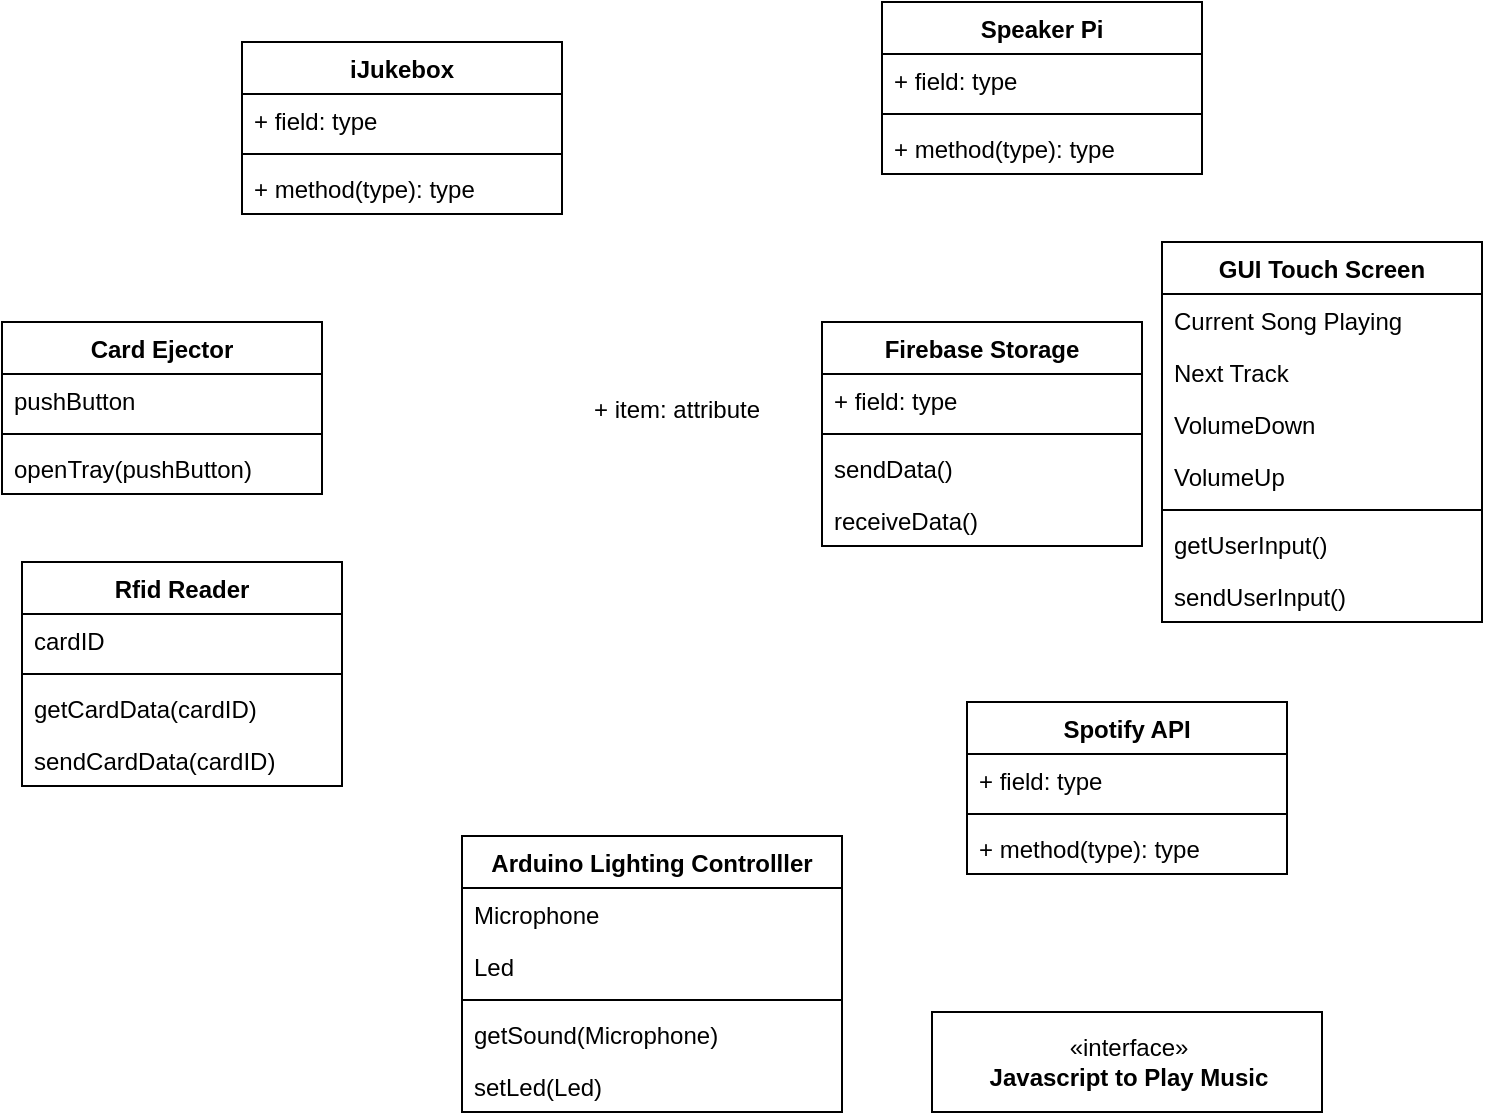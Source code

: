 <mxfile version="16.5.3" type="github">
  <diagram id="C5RBs43oDa-KdzZeNtuy" name="Page-1">
    <mxGraphModel dx="1020" dy="752" grid="1" gridSize="10" guides="1" tooltips="1" connect="1" arrows="1" fold="1" page="1" pageScale="1" pageWidth="827" pageHeight="1169" math="0" shadow="0">
      <root>
        <mxCell id="WIyWlLk6GJQsqaUBKTNV-0" />
        <mxCell id="WIyWlLk6GJQsqaUBKTNV-1" parent="WIyWlLk6GJQsqaUBKTNV-0" />
        <mxCell id="ghwq6gVGDbaOMy1OxIAP-0" value="iJukebox" style="swimlane;fontStyle=1;align=center;verticalAlign=top;childLayout=stackLayout;horizontal=1;startSize=26;horizontalStack=0;resizeParent=1;resizeParentMax=0;resizeLast=0;collapsible=1;marginBottom=0;" vertex="1" parent="WIyWlLk6GJQsqaUBKTNV-1">
          <mxGeometry x="170" y="100" width="160" height="86" as="geometry" />
        </mxCell>
        <mxCell id="ghwq6gVGDbaOMy1OxIAP-1" value="+ field: type" style="text;strokeColor=none;fillColor=none;align=left;verticalAlign=top;spacingLeft=4;spacingRight=4;overflow=hidden;rotatable=0;points=[[0,0.5],[1,0.5]];portConstraint=eastwest;" vertex="1" parent="ghwq6gVGDbaOMy1OxIAP-0">
          <mxGeometry y="26" width="160" height="26" as="geometry" />
        </mxCell>
        <mxCell id="ghwq6gVGDbaOMy1OxIAP-2" value="" style="line;strokeWidth=1;fillColor=none;align=left;verticalAlign=middle;spacingTop=-1;spacingLeft=3;spacingRight=3;rotatable=0;labelPosition=right;points=[];portConstraint=eastwest;" vertex="1" parent="ghwq6gVGDbaOMy1OxIAP-0">
          <mxGeometry y="52" width="160" height="8" as="geometry" />
        </mxCell>
        <mxCell id="ghwq6gVGDbaOMy1OxIAP-3" value="+ method(type): type" style="text;strokeColor=none;fillColor=none;align=left;verticalAlign=top;spacingLeft=4;spacingRight=4;overflow=hidden;rotatable=0;points=[[0,0.5],[1,0.5]];portConstraint=eastwest;" vertex="1" parent="ghwq6gVGDbaOMy1OxIAP-0">
          <mxGeometry y="60" width="160" height="26" as="geometry" />
        </mxCell>
        <mxCell id="ghwq6gVGDbaOMy1OxIAP-8" value="Speaker Pi" style="swimlane;fontStyle=1;align=center;verticalAlign=top;childLayout=stackLayout;horizontal=1;startSize=26;horizontalStack=0;resizeParent=1;resizeParentMax=0;resizeLast=0;collapsible=1;marginBottom=0;" vertex="1" parent="WIyWlLk6GJQsqaUBKTNV-1">
          <mxGeometry x="490" y="80" width="160" height="86" as="geometry" />
        </mxCell>
        <mxCell id="ghwq6gVGDbaOMy1OxIAP-9" value="+ field: type" style="text;strokeColor=none;fillColor=none;align=left;verticalAlign=top;spacingLeft=4;spacingRight=4;overflow=hidden;rotatable=0;points=[[0,0.5],[1,0.5]];portConstraint=eastwest;" vertex="1" parent="ghwq6gVGDbaOMy1OxIAP-8">
          <mxGeometry y="26" width="160" height="26" as="geometry" />
        </mxCell>
        <mxCell id="ghwq6gVGDbaOMy1OxIAP-10" value="" style="line;strokeWidth=1;fillColor=none;align=left;verticalAlign=middle;spacingTop=-1;spacingLeft=3;spacingRight=3;rotatable=0;labelPosition=right;points=[];portConstraint=eastwest;" vertex="1" parent="ghwq6gVGDbaOMy1OxIAP-8">
          <mxGeometry y="52" width="160" height="8" as="geometry" />
        </mxCell>
        <mxCell id="ghwq6gVGDbaOMy1OxIAP-11" value="+ method(type): type" style="text;strokeColor=none;fillColor=none;align=left;verticalAlign=top;spacingLeft=4;spacingRight=4;overflow=hidden;rotatable=0;points=[[0,0.5],[1,0.5]];portConstraint=eastwest;" vertex="1" parent="ghwq6gVGDbaOMy1OxIAP-8">
          <mxGeometry y="60" width="160" height="26" as="geometry" />
        </mxCell>
        <mxCell id="ghwq6gVGDbaOMy1OxIAP-12" value="Arduino Lighting Controlller" style="swimlane;fontStyle=1;align=center;verticalAlign=top;childLayout=stackLayout;horizontal=1;startSize=26;horizontalStack=0;resizeParent=1;resizeParentMax=0;resizeLast=0;collapsible=1;marginBottom=0;" vertex="1" parent="WIyWlLk6GJQsqaUBKTNV-1">
          <mxGeometry x="280" y="497" width="190" height="138" as="geometry" />
        </mxCell>
        <mxCell id="ghwq6gVGDbaOMy1OxIAP-13" value="Microphone" style="text;strokeColor=none;fillColor=none;align=left;verticalAlign=top;spacingLeft=4;spacingRight=4;overflow=hidden;rotatable=0;points=[[0,0.5],[1,0.5]];portConstraint=eastwest;" vertex="1" parent="ghwq6gVGDbaOMy1OxIAP-12">
          <mxGeometry y="26" width="190" height="26" as="geometry" />
        </mxCell>
        <mxCell id="ghwq6gVGDbaOMy1OxIAP-34" value="Led" style="text;strokeColor=none;fillColor=none;align=left;verticalAlign=top;spacingLeft=4;spacingRight=4;overflow=hidden;rotatable=0;points=[[0,0.5],[1,0.5]];portConstraint=eastwest;" vertex="1" parent="ghwq6gVGDbaOMy1OxIAP-12">
          <mxGeometry y="52" width="190" height="26" as="geometry" />
        </mxCell>
        <mxCell id="ghwq6gVGDbaOMy1OxIAP-14" value="" style="line;strokeWidth=1;fillColor=none;align=left;verticalAlign=middle;spacingTop=-1;spacingLeft=3;spacingRight=3;rotatable=0;labelPosition=right;points=[];portConstraint=eastwest;" vertex="1" parent="ghwq6gVGDbaOMy1OxIAP-12">
          <mxGeometry y="78" width="190" height="8" as="geometry" />
        </mxCell>
        <mxCell id="ghwq6gVGDbaOMy1OxIAP-15" value="getSound(Microphone)" style="text;strokeColor=none;fillColor=none;align=left;verticalAlign=top;spacingLeft=4;spacingRight=4;overflow=hidden;rotatable=0;points=[[0,0.5],[1,0.5]];portConstraint=eastwest;" vertex="1" parent="ghwq6gVGDbaOMy1OxIAP-12">
          <mxGeometry y="86" width="190" height="26" as="geometry" />
        </mxCell>
        <mxCell id="ghwq6gVGDbaOMy1OxIAP-36" value="setLed(Led)" style="text;strokeColor=none;fillColor=none;align=left;verticalAlign=top;spacingLeft=4;spacingRight=4;overflow=hidden;rotatable=0;points=[[0,0.5],[1,0.5]];portConstraint=eastwest;" vertex="1" parent="ghwq6gVGDbaOMy1OxIAP-12">
          <mxGeometry y="112" width="190" height="26" as="geometry" />
        </mxCell>
        <mxCell id="ghwq6gVGDbaOMy1OxIAP-16" value="Card Ejector" style="swimlane;fontStyle=1;align=center;verticalAlign=top;childLayout=stackLayout;horizontal=1;startSize=26;horizontalStack=0;resizeParent=1;resizeParentMax=0;resizeLast=0;collapsible=1;marginBottom=0;" vertex="1" parent="WIyWlLk6GJQsqaUBKTNV-1">
          <mxGeometry x="50" y="240" width="160" height="86" as="geometry" />
        </mxCell>
        <mxCell id="ghwq6gVGDbaOMy1OxIAP-17" value="pushButton" style="text;strokeColor=none;fillColor=none;align=left;verticalAlign=top;spacingLeft=4;spacingRight=4;overflow=hidden;rotatable=0;points=[[0,0.5],[1,0.5]];portConstraint=eastwest;" vertex="1" parent="ghwq6gVGDbaOMy1OxIAP-16">
          <mxGeometry y="26" width="160" height="26" as="geometry" />
        </mxCell>
        <mxCell id="ghwq6gVGDbaOMy1OxIAP-18" value="" style="line;strokeWidth=1;fillColor=none;align=left;verticalAlign=middle;spacingTop=-1;spacingLeft=3;spacingRight=3;rotatable=0;labelPosition=right;points=[];portConstraint=eastwest;" vertex="1" parent="ghwq6gVGDbaOMy1OxIAP-16">
          <mxGeometry y="52" width="160" height="8" as="geometry" />
        </mxCell>
        <mxCell id="ghwq6gVGDbaOMy1OxIAP-19" value="openTray(pushButton)" style="text;strokeColor=none;fillColor=none;align=left;verticalAlign=top;spacingLeft=4;spacingRight=4;overflow=hidden;rotatable=0;points=[[0,0.5],[1,0.5]];portConstraint=eastwest;" vertex="1" parent="ghwq6gVGDbaOMy1OxIAP-16">
          <mxGeometry y="60" width="160" height="26" as="geometry" />
        </mxCell>
        <mxCell id="ghwq6gVGDbaOMy1OxIAP-20" value="Rfid Reader" style="swimlane;fontStyle=1;align=center;verticalAlign=top;childLayout=stackLayout;horizontal=1;startSize=26;horizontalStack=0;resizeParent=1;resizeParentMax=0;resizeLast=0;collapsible=1;marginBottom=0;" vertex="1" parent="WIyWlLk6GJQsqaUBKTNV-1">
          <mxGeometry x="60" y="360" width="160" height="112" as="geometry" />
        </mxCell>
        <mxCell id="ghwq6gVGDbaOMy1OxIAP-37" value="cardID" style="text;strokeColor=none;fillColor=none;align=left;verticalAlign=top;spacingLeft=4;spacingRight=4;overflow=hidden;rotatable=0;points=[[0,0.5],[1,0.5]];portConstraint=eastwest;" vertex="1" parent="ghwq6gVGDbaOMy1OxIAP-20">
          <mxGeometry y="26" width="160" height="26" as="geometry" />
        </mxCell>
        <mxCell id="ghwq6gVGDbaOMy1OxIAP-22" value="" style="line;strokeWidth=1;fillColor=none;align=left;verticalAlign=middle;spacingTop=-1;spacingLeft=3;spacingRight=3;rotatable=0;labelPosition=right;points=[];portConstraint=eastwest;" vertex="1" parent="ghwq6gVGDbaOMy1OxIAP-20">
          <mxGeometry y="52" width="160" height="8" as="geometry" />
        </mxCell>
        <mxCell id="ghwq6gVGDbaOMy1OxIAP-23" value="getCardData(cardID)" style="text;strokeColor=none;fillColor=none;align=left;verticalAlign=top;spacingLeft=4;spacingRight=4;overflow=hidden;rotatable=0;points=[[0,0.5],[1,0.5]];portConstraint=eastwest;" vertex="1" parent="ghwq6gVGDbaOMy1OxIAP-20">
          <mxGeometry y="60" width="160" height="26" as="geometry" />
        </mxCell>
        <mxCell id="ghwq6gVGDbaOMy1OxIAP-35" value="sendCardData(cardID)" style="text;strokeColor=none;fillColor=none;align=left;verticalAlign=top;spacingLeft=4;spacingRight=4;overflow=hidden;rotatable=0;points=[[0,0.5],[1,0.5]];portConstraint=eastwest;" vertex="1" parent="ghwq6gVGDbaOMy1OxIAP-20">
          <mxGeometry y="86" width="160" height="26" as="geometry" />
        </mxCell>
        <mxCell id="ghwq6gVGDbaOMy1OxIAP-24" value="Spotify API" style="swimlane;fontStyle=1;align=center;verticalAlign=top;childLayout=stackLayout;horizontal=1;startSize=26;horizontalStack=0;resizeParent=1;resizeParentMax=0;resizeLast=0;collapsible=1;marginBottom=0;" vertex="1" parent="WIyWlLk6GJQsqaUBKTNV-1">
          <mxGeometry x="532.5" y="430" width="160" height="86" as="geometry" />
        </mxCell>
        <mxCell id="ghwq6gVGDbaOMy1OxIAP-25" value="+ field: type" style="text;strokeColor=none;fillColor=none;align=left;verticalAlign=top;spacingLeft=4;spacingRight=4;overflow=hidden;rotatable=0;points=[[0,0.5],[1,0.5]];portConstraint=eastwest;" vertex="1" parent="ghwq6gVGDbaOMy1OxIAP-24">
          <mxGeometry y="26" width="160" height="26" as="geometry" />
        </mxCell>
        <mxCell id="ghwq6gVGDbaOMy1OxIAP-26" value="" style="line;strokeWidth=1;fillColor=none;align=left;verticalAlign=middle;spacingTop=-1;spacingLeft=3;spacingRight=3;rotatable=0;labelPosition=right;points=[];portConstraint=eastwest;" vertex="1" parent="ghwq6gVGDbaOMy1OxIAP-24">
          <mxGeometry y="52" width="160" height="8" as="geometry" />
        </mxCell>
        <mxCell id="ghwq6gVGDbaOMy1OxIAP-27" value="+ method(type): type" style="text;strokeColor=none;fillColor=none;align=left;verticalAlign=top;spacingLeft=4;spacingRight=4;overflow=hidden;rotatable=0;points=[[0,0.5],[1,0.5]];portConstraint=eastwest;" vertex="1" parent="ghwq6gVGDbaOMy1OxIAP-24">
          <mxGeometry y="60" width="160" height="26" as="geometry" />
        </mxCell>
        <mxCell id="ghwq6gVGDbaOMy1OxIAP-28" value="Firebase Storage" style="swimlane;fontStyle=1;align=center;verticalAlign=top;childLayout=stackLayout;horizontal=1;startSize=26;horizontalStack=0;resizeParent=1;resizeParentMax=0;resizeLast=0;collapsible=1;marginBottom=0;" vertex="1" parent="WIyWlLk6GJQsqaUBKTNV-1">
          <mxGeometry x="460" y="240" width="160" height="112" as="geometry" />
        </mxCell>
        <mxCell id="ghwq6gVGDbaOMy1OxIAP-29" value="+ field: type" style="text;strokeColor=none;fillColor=none;align=left;verticalAlign=top;spacingLeft=4;spacingRight=4;overflow=hidden;rotatable=0;points=[[0,0.5],[1,0.5]];portConstraint=eastwest;" vertex="1" parent="ghwq6gVGDbaOMy1OxIAP-28">
          <mxGeometry y="26" width="160" height="26" as="geometry" />
        </mxCell>
        <mxCell id="ghwq6gVGDbaOMy1OxIAP-30" value="" style="line;strokeWidth=1;fillColor=none;align=left;verticalAlign=middle;spacingTop=-1;spacingLeft=3;spacingRight=3;rotatable=0;labelPosition=right;points=[];portConstraint=eastwest;" vertex="1" parent="ghwq6gVGDbaOMy1OxIAP-28">
          <mxGeometry y="52" width="160" height="8" as="geometry" />
        </mxCell>
        <mxCell id="ghwq6gVGDbaOMy1OxIAP-43" value="sendData()" style="text;strokeColor=none;fillColor=none;align=left;verticalAlign=top;spacingLeft=4;spacingRight=4;overflow=hidden;rotatable=0;points=[[0,0.5],[1,0.5]];portConstraint=eastwest;" vertex="1" parent="ghwq6gVGDbaOMy1OxIAP-28">
          <mxGeometry y="60" width="160" height="26" as="geometry" />
        </mxCell>
        <mxCell id="ghwq6gVGDbaOMy1OxIAP-31" value="receiveData()" style="text;strokeColor=none;fillColor=none;align=left;verticalAlign=top;spacingLeft=4;spacingRight=4;overflow=hidden;rotatable=0;points=[[0,0.5],[1,0.5]];portConstraint=eastwest;" vertex="1" parent="ghwq6gVGDbaOMy1OxIAP-28">
          <mxGeometry y="86" width="160" height="26" as="geometry" />
        </mxCell>
        <mxCell id="ghwq6gVGDbaOMy1OxIAP-32" value="«interface»&lt;br&gt;&lt;b&gt;Javascript to Play Music&lt;/b&gt;" style="html=1;" vertex="1" parent="WIyWlLk6GJQsqaUBKTNV-1">
          <mxGeometry x="515" y="585" width="195" height="50" as="geometry" />
        </mxCell>
        <mxCell id="ghwq6gVGDbaOMy1OxIAP-38" value="GUI Touch Screen" style="swimlane;fontStyle=1;align=center;verticalAlign=top;childLayout=stackLayout;horizontal=1;startSize=26;horizontalStack=0;resizeParent=1;resizeParentMax=0;resizeLast=0;collapsible=1;marginBottom=0;" vertex="1" parent="WIyWlLk6GJQsqaUBKTNV-1">
          <mxGeometry x="630" y="200" width="160" height="190" as="geometry" />
        </mxCell>
        <mxCell id="ghwq6gVGDbaOMy1OxIAP-39" value="Current Song Playing" style="text;strokeColor=none;fillColor=none;align=left;verticalAlign=top;spacingLeft=4;spacingRight=4;overflow=hidden;rotatable=0;points=[[0,0.5],[1,0.5]];portConstraint=eastwest;" vertex="1" parent="ghwq6gVGDbaOMy1OxIAP-38">
          <mxGeometry y="26" width="160" height="26" as="geometry" />
        </mxCell>
        <mxCell id="ghwq6gVGDbaOMy1OxIAP-46" value="Next Track" style="text;strokeColor=none;fillColor=none;align=left;verticalAlign=top;spacingLeft=4;spacingRight=4;overflow=hidden;rotatable=0;points=[[0,0.5],[1,0.5]];portConstraint=eastwest;" vertex="1" parent="ghwq6gVGDbaOMy1OxIAP-38">
          <mxGeometry y="52" width="160" height="26" as="geometry" />
        </mxCell>
        <mxCell id="ghwq6gVGDbaOMy1OxIAP-44" value="VolumeDown" style="text;strokeColor=none;fillColor=none;align=left;verticalAlign=top;spacingLeft=4;spacingRight=4;overflow=hidden;rotatable=0;points=[[0,0.5],[1,0.5]];portConstraint=eastwest;" vertex="1" parent="ghwq6gVGDbaOMy1OxIAP-38">
          <mxGeometry y="78" width="160" height="26" as="geometry" />
        </mxCell>
        <mxCell id="ghwq6gVGDbaOMy1OxIAP-45" value="VolumeUp" style="text;strokeColor=none;fillColor=none;align=left;verticalAlign=top;spacingLeft=4;spacingRight=4;overflow=hidden;rotatable=0;points=[[0,0.5],[1,0.5]];portConstraint=eastwest;" vertex="1" parent="ghwq6gVGDbaOMy1OxIAP-38">
          <mxGeometry y="104" width="160" height="26" as="geometry" />
        </mxCell>
        <mxCell id="ghwq6gVGDbaOMy1OxIAP-40" value="" style="line;strokeWidth=1;fillColor=none;align=left;verticalAlign=middle;spacingTop=-1;spacingLeft=3;spacingRight=3;rotatable=0;labelPosition=right;points=[];portConstraint=eastwest;" vertex="1" parent="ghwq6gVGDbaOMy1OxIAP-38">
          <mxGeometry y="130" width="160" height="8" as="geometry" />
        </mxCell>
        <mxCell id="ghwq6gVGDbaOMy1OxIAP-41" value="getUserInput()" style="text;strokeColor=none;fillColor=none;align=left;verticalAlign=top;spacingLeft=4;spacingRight=4;overflow=hidden;rotatable=0;points=[[0,0.5],[1,0.5]];portConstraint=eastwest;" vertex="1" parent="ghwq6gVGDbaOMy1OxIAP-38">
          <mxGeometry y="138" width="160" height="26" as="geometry" />
        </mxCell>
        <mxCell id="ghwq6gVGDbaOMy1OxIAP-47" value="sendUserInput()" style="text;strokeColor=none;fillColor=none;align=left;verticalAlign=top;spacingLeft=4;spacingRight=4;overflow=hidden;rotatable=0;points=[[0,0.5],[1,0.5]];portConstraint=eastwest;" vertex="1" parent="ghwq6gVGDbaOMy1OxIAP-38">
          <mxGeometry y="164" width="160" height="26" as="geometry" />
        </mxCell>
        <mxCell id="ghwq6gVGDbaOMy1OxIAP-42" value="+ item: attribute" style="text;strokeColor=none;fillColor=none;align=left;verticalAlign=top;spacingLeft=4;spacingRight=4;overflow=hidden;rotatable=0;points=[[0,0.5],[1,0.5]];portConstraint=eastwest;" vertex="1" parent="WIyWlLk6GJQsqaUBKTNV-1">
          <mxGeometry x="340" y="270" width="100" height="26" as="geometry" />
        </mxCell>
      </root>
    </mxGraphModel>
  </diagram>
</mxfile>
